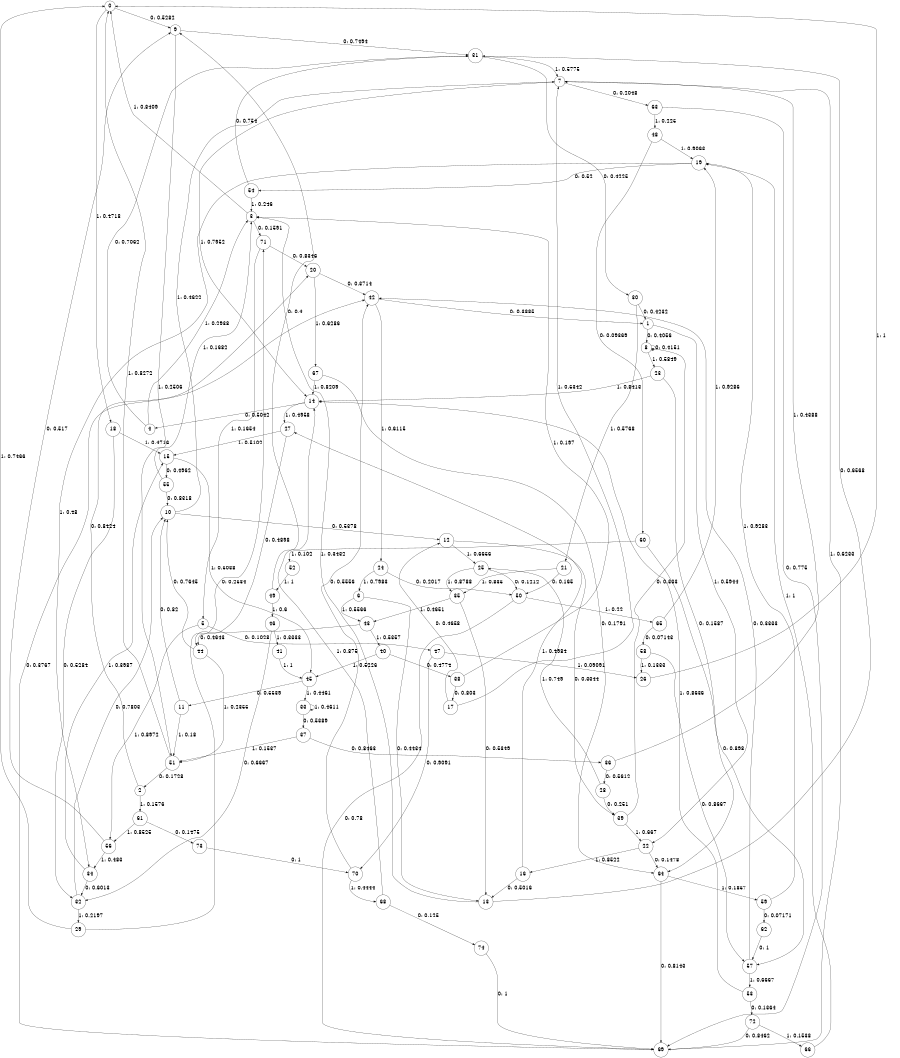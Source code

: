 digraph "ch6concat_phase3_L10" {
size = "6,8.5";
ratio = "fill";
node [shape = circle];
node [fontsize = 24];
edge [fontsize = 24];
0 -> 9 [label = "0: 0.5282   "];
0 -> 18 [label = "1: 0.4718   "];
1 -> 8 [label = "0: 0.4056   "];
1 -> 22 [label = "1: 0.5944   "];
2 -> 20 [label = "0: 0.8424   "];
2 -> 61 [label = "1: 0.1576   "];
3 -> 71 [label = "0: 0.1591   "];
3 -> 0 [label = "1: 0.8409   "];
4 -> 31 [label = "0: 0.7062   "];
4 -> 3 [label = "1: 0.2938   "];
5 -> 47 [label = "0: 0.1028   "];
5 -> 56 [label = "1: 0.8972   "];
6 -> 13 [label = "0: 0.4434   "];
6 -> 43 [label = "1: 0.5566   "];
7 -> 63 [label = "0: 0.2048   "];
7 -> 14 [label = "1: 0.7952   "];
8 -> 8 [label = "0: 0.4151   "];
8 -> 23 [label = "1: 0.5849   "];
9 -> 31 [label = "0: 0.7494   "];
9 -> 51 [label = "1: 0.2506   "];
10 -> 12 [label = "0: 0.5378   "];
10 -> 7 [label = "1: 0.4622   "];
11 -> 10 [label = "0: 0.82     "];
11 -> 51 [label = "1: 0.18     "];
12 -> 39 [label = "0: 0.3344   "];
12 -> 25 [label = "1: 0.6656   "];
13 -> 31 [label = "0: 0.6568   "];
13 -> 3 [label = "1: 0.3432   "];
14 -> 4 [label = "0: 0.5042   "];
14 -> 27 [label = "1: 0.4958   "];
15 -> 55 [label = "0: 0.4962   "];
15 -> 45 [label = "1: 0.5038   "];
16 -> 13 [label = "0: 0.5016   "];
16 -> 27 [label = "1: 0.4984   "];
17 -> 12 [label = "0: 0.4658   "];
17 -> 7 [label = "1: 0.5342   "];
18 -> 32 [label = "0: 0.5284   "];
18 -> 15 [label = "1: 0.4716   "];
19 -> 54 [label = "0: 0.52     "];
19 -> 34 [label = "1: 0.48     "];
20 -> 42 [label = "0: 0.3714   "];
20 -> 67 [label = "1: 0.6286   "];
21 -> 50 [label = "0: 0.165    "];
21 -> 35 [label = "1: 0.835    "];
22 -> 64 [label = "0: 0.1478   "];
22 -> 16 [label = "1: 0.8522   "];
23 -> 64 [label = "0: 0.1587   "];
23 -> 14 [label = "1: 0.8413   "];
24 -> 50 [label = "0: 0.2017   "];
24 -> 6 [label = "1: 0.7983   "];
25 -> 50 [label = "0: 0.1212   "];
25 -> 35 [label = "1: 0.8788   "];
26 -> 0 [label = "1: 1        "];
27 -> 44 [label = "0: 0.4898   "];
27 -> 15 [label = "1: 0.5102   "];
28 -> 39 [label = "0: 0.251    "];
28 -> 25 [label = "1: 0.749    "];
29 -> 71 [label = "0: 0.2534   "];
29 -> 0 [label = "1: 0.7466   "];
30 -> 1 [label = "0: 0.4232   "];
30 -> 21 [label = "1: 0.5768   "];
31 -> 30 [label = "0: 0.4225   "];
31 -> 7 [label = "1: 0.5775   "];
32 -> 10 [label = "0: 0.7803   "];
32 -> 29 [label = "1: 0.2197   "];
33 -> 37 [label = "0: 0.5389   "];
33 -> 33 [label = "1: 0.4611   "];
34 -> 32 [label = "0: 0.6013   "];
34 -> 15 [label = "1: 0.3987   "];
35 -> 13 [label = "0: 0.5349   "];
35 -> 43 [label = "1: 0.4651   "];
36 -> 28 [label = "0: 0.5612   "];
36 -> 7 [label = "1: 0.4388   "];
37 -> 36 [label = "0: 0.8463   "];
37 -> 51 [label = "1: 0.1537   "];
38 -> 17 [label = "0: 0.803    "];
38 -> 3 [label = "1: 0.197    "];
39 -> 8 [label = "0: 0.333    "];
39 -> 22 [label = "1: 0.667    "];
40 -> 38 [label = "0: 0.4774   "];
40 -> 45 [label = "1: 0.5226   "];
41 -> 45 [label = "1: 1        "];
42 -> 1 [label = "0: 0.3885   "];
42 -> 24 [label = "1: 0.6115   "];
43 -> 44 [label = "0: 0.4643   "];
43 -> 40 [label = "1: 0.5357   "];
44 -> 10 [label = "0: 0.7645   "];
44 -> 51 [label = "1: 0.2355   "];
45 -> 11 [label = "0: 0.5539   "];
45 -> 33 [label = "1: 0.4461   "];
46 -> 32 [label = "0: 0.6667   "];
46 -> 41 [label = "1: 0.3333   "];
47 -> 70 [label = "0: 0.9091   "];
47 -> 26 [label = "1: 0.09091  "];
48 -> 60 [label = "0: 0.09369  "];
48 -> 19 [label = "1: 0.9063   "];
49 -> 9 [label = "0: 0.4      "];
49 -> 46 [label = "1: 0.6      "];
50 -> 69 [label = "0: 0.78     "];
50 -> 65 [label = "1: 0.22     "];
51 -> 2 [label = "0: 0.1728   "];
51 -> 0 [label = "1: 0.8272   "];
52 -> 49 [label = "1: 1        "];
53 -> 72 [label = "0: 0.1364   "];
53 -> 14 [label = "1: 0.8636   "];
54 -> 31 [label = "0: 0.754    "];
54 -> 3 [label = "1: 0.246    "];
55 -> 10 [label = "0: 0.8318   "];
55 -> 3 [label = "1: 0.1682   "];
56 -> 9 [label = "0: 0.517    "];
56 -> 34 [label = "1: 0.483    "];
57 -> 42 [label = "0: 0.3333   "];
57 -> 53 [label = "1: 0.6667   "];
58 -> 57 [label = "0: 0.8667   "];
58 -> 26 [label = "1: 0.1333   "];
59 -> 62 [label = "0: 0.07171  "];
59 -> 19 [label = "1: 0.9283   "];
60 -> 57 [label = "0: 0.898    "];
60 -> 52 [label = "1: 0.102    "];
61 -> 73 [label = "0: 0.1475   "];
61 -> 56 [label = "1: 0.8525   "];
62 -> 57 [label = "0: 1        "];
63 -> 69 [label = "0: 0.775    "];
63 -> 48 [label = "1: 0.225    "];
64 -> 69 [label = "0: 0.8143   "];
64 -> 59 [label = "1: 0.1857   "];
65 -> 58 [label = "0: 0.07143  "];
65 -> 19 [label = "1: 0.9286   "];
66 -> 19 [label = "1: 1        "];
67 -> 64 [label = "0: 0.1791   "];
67 -> 14 [label = "1: 0.8209   "];
68 -> 74 [label = "0: 0.125    "];
68 -> 14 [label = "1: 0.875    "];
69 -> 42 [label = "0: 0.3767   "];
69 -> 7 [label = "1: 0.6233   "];
70 -> 42 [label = "0: 0.5556   "];
70 -> 68 [label = "1: 0.4444   "];
71 -> 20 [label = "0: 0.8346   "];
71 -> 5 [label = "1: 0.1654   "];
72 -> 69 [label = "0: 0.8462   "];
72 -> 66 [label = "1: 0.1538   "];
73 -> 70 [label = "0: 1        "];
74 -> 69 [label = "0: 1        "];
}